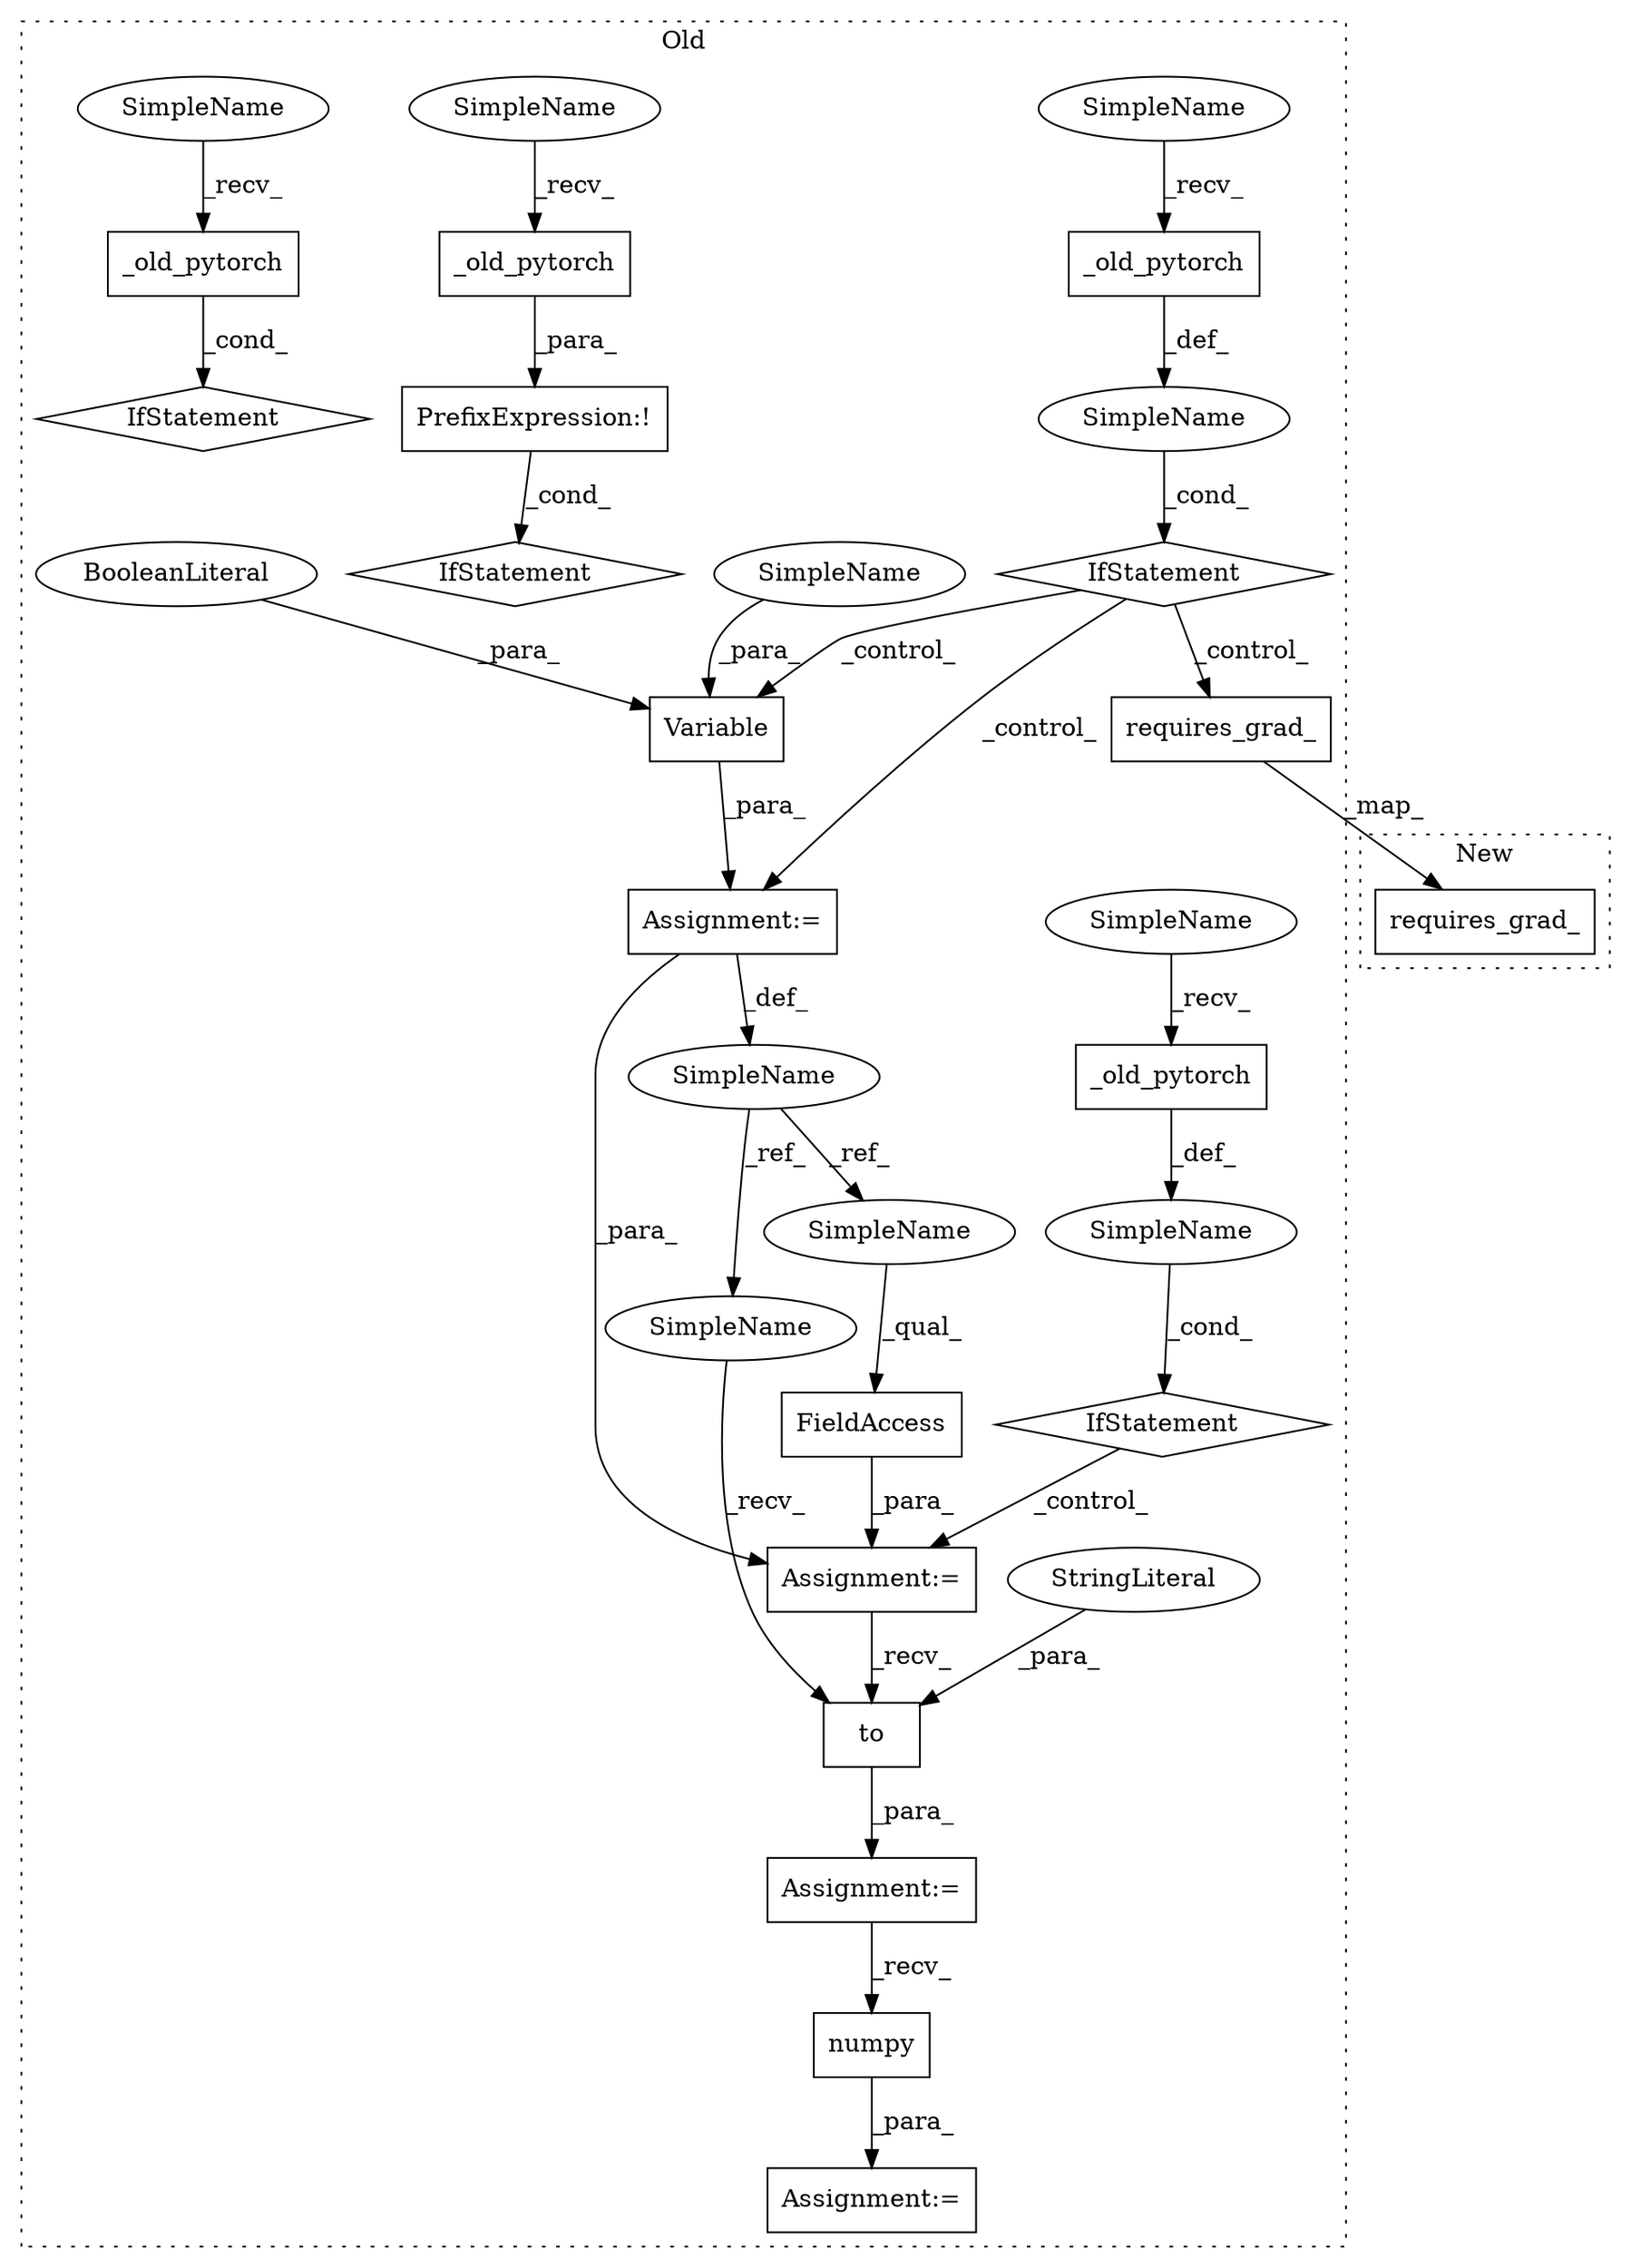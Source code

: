 digraph G {
subgraph cluster0 {
1 [label="requires_grad_" a="32" s="3040" l="16" shape="box"];
3 [label="IfStatement" a="25" s="2919,2942" l="4,2" shape="diamond"];
4 [label="SimpleName" a="42" s="" l="" shape="ellipse"];
5 [label="Variable" a="32" s="2990,3010" l="9,1" shape="box"];
6 [label="FieldAccess" a="22" s="3642" l="9" shape="box"];
7 [label="BooleanLiteral" a="9" s="3006" l="4" shape="ellipse"];
8 [label="to" a="32" s="3673,3681" l="3,1" shape="box"];
9 [label="SimpleName" a="42" s="3189" l="4" shape="ellipse"];
10 [label="numpy" a="32" s="3762" l="7" shape="box"];
11 [label="_old_pytorch" a="32" s="2928" l="14" shape="box"];
12 [label="Assignment:=" a="7" s="3756" l="1" shape="box"];
13 [label="Assignment:=" a="7" s="3641" l="1" shape="box"];
14 [label="_old_pytorch" a="32" s="3613" l="14" shape="box"];
15 [label="SimpleName" a="42" s="" l="" shape="ellipse"];
16 [label="IfStatement" a="25" s="3604,3627" l="4,2" shape="diamond"];
17 [label="_old_pytorch" a="32" s="3333" l="14" shape="box"];
18 [label="PrefixExpression:!" a="38" s="3327" l="1" shape="box"];
19 [label="IfStatement" a="25" s="3323,3347" l="4,2" shape="diamond"];
20 [label="_old_pytorch" a="32" s="2613" l="14" shape="box"];
21 [label="IfStatement" a="25" s="2604,2627" l="4,2" shape="diamond"];
22 [label="StringLiteral" a="45" s="3676" l="5" shape="ellipse"];
23 [label="Assignment:=" a="7" s="3667" l="1" shape="box"];
24 [label="Assignment:=" a="7" s="2989" l="1" shape="box"];
25 [label="SimpleName" a="42" s="2923" l="4" shape="ellipse"];
26 [label="SimpleName" a="42" s="3328" l="4" shape="ellipse"];
27 [label="SimpleName" a="42" s="3608" l="4" shape="ellipse"];
28 [label="SimpleName" a="42" s="2608" l="4" shape="ellipse"];
29 [label="SimpleName" a="42" s="3642" l="4" shape="ellipse"];
30 [label="SimpleName" a="42" s="3668" l="4" shape="ellipse"];
31 [label="SimpleName" a="42" s="2999" l="6" shape="ellipse"];
label = "Old";
style="dotted";
}
subgraph cluster1 {
2 [label="requires_grad_" a="32" s="2178" l="16" shape="box"];
label = "New";
style="dotted";
}
1 -> 2 [label="_map_"];
3 -> 5 [label="_control_"];
3 -> 24 [label="_control_"];
3 -> 1 [label="_control_"];
4 -> 3 [label="_cond_"];
5 -> 24 [label="_para_"];
6 -> 13 [label="_para_"];
7 -> 5 [label="_para_"];
8 -> 23 [label="_para_"];
9 -> 29 [label="_ref_"];
9 -> 30 [label="_ref_"];
10 -> 12 [label="_para_"];
11 -> 4 [label="_def_"];
13 -> 8 [label="_recv_"];
14 -> 15 [label="_def_"];
15 -> 16 [label="_cond_"];
16 -> 13 [label="_control_"];
17 -> 18 [label="_para_"];
18 -> 19 [label="_cond_"];
20 -> 21 [label="_cond_"];
22 -> 8 [label="_para_"];
23 -> 10 [label="_recv_"];
24 -> 9 [label="_def_"];
24 -> 13 [label="_para_"];
25 -> 11 [label="_recv_"];
26 -> 17 [label="_recv_"];
27 -> 14 [label="_recv_"];
28 -> 20 [label="_recv_"];
29 -> 6 [label="_qual_"];
30 -> 8 [label="_recv_"];
31 -> 5 [label="_para_"];
}